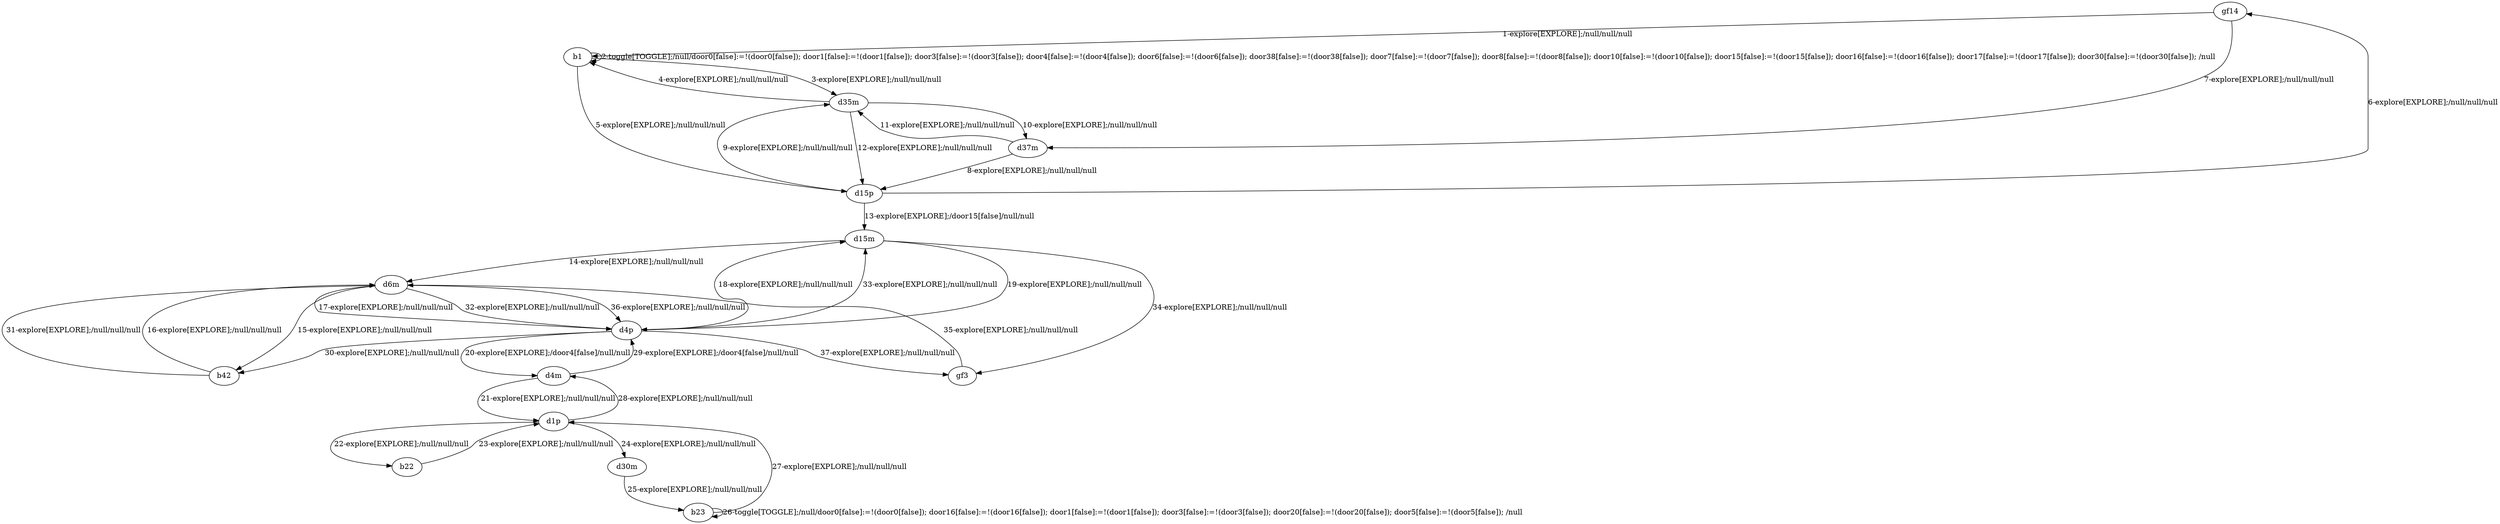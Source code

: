 # Total number of goals covered by this test: 1
# d1p --> d4m

digraph g {
"gf14" -> "b1" [label = "1-explore[EXPLORE];/null/null/null"];
"b1" -> "b1" [label = "2-toggle[TOGGLE];/null/door0[false]:=!(door0[false]); door1[false]:=!(door1[false]); door3[false]:=!(door3[false]); door4[false]:=!(door4[false]); door6[false]:=!(door6[false]); door38[false]:=!(door38[false]); door7[false]:=!(door7[false]); door8[false]:=!(door8[false]); door10[false]:=!(door10[false]); door15[false]:=!(door15[false]); door16[false]:=!(door16[false]); door17[false]:=!(door17[false]); door30[false]:=!(door30[false]); /null"];
"b1" -> "d35m" [label = "3-explore[EXPLORE];/null/null/null"];
"d35m" -> "b1" [label = "4-explore[EXPLORE];/null/null/null"];
"b1" -> "d15p" [label = "5-explore[EXPLORE];/null/null/null"];
"d15p" -> "gf14" [label = "6-explore[EXPLORE];/null/null/null"];
"gf14" -> "d37m" [label = "7-explore[EXPLORE];/null/null/null"];
"d37m" -> "d15p" [label = "8-explore[EXPLORE];/null/null/null"];
"d15p" -> "d35m" [label = "9-explore[EXPLORE];/null/null/null"];
"d35m" -> "d37m" [label = "10-explore[EXPLORE];/null/null/null"];
"d37m" -> "d35m" [label = "11-explore[EXPLORE];/null/null/null"];
"d35m" -> "d15p" [label = "12-explore[EXPLORE];/null/null/null"];
"d15p" -> "d15m" [label = "13-explore[EXPLORE];/door15[false]/null/null"];
"d15m" -> "d6m" [label = "14-explore[EXPLORE];/null/null/null"];
"d6m" -> "b42" [label = "15-explore[EXPLORE];/null/null/null"];
"b42" -> "d6m" [label = "16-explore[EXPLORE];/null/null/null"];
"d6m" -> "d4p" [label = "17-explore[EXPLORE];/null/null/null"];
"d4p" -> "d15m" [label = "18-explore[EXPLORE];/null/null/null"];
"d15m" -> "d4p" [label = "19-explore[EXPLORE];/null/null/null"];
"d4p" -> "d4m" [label = "20-explore[EXPLORE];/door4[false]/null/null"];
"d4m" -> "d1p" [label = "21-explore[EXPLORE];/null/null/null"];
"d1p" -> "b22" [label = "22-explore[EXPLORE];/null/null/null"];
"b22" -> "d1p" [label = "23-explore[EXPLORE];/null/null/null"];
"d1p" -> "d30m" [label = "24-explore[EXPLORE];/null/null/null"];
"d30m" -> "b23" [label = "25-explore[EXPLORE];/null/null/null"];
"b23" -> "b23" [label = "26-toggle[TOGGLE];/null/door0[false]:=!(door0[false]); door16[false]:=!(door16[false]); door1[false]:=!(door1[false]); door3[false]:=!(door3[false]); door20[false]:=!(door20[false]); door5[false]:=!(door5[false]); /null"];
"b23" -> "d1p" [label = "27-explore[EXPLORE];/null/null/null"];
"d1p" -> "d4m" [label = "28-explore[EXPLORE];/null/null/null"];
"d4m" -> "d4p" [label = "29-explore[EXPLORE];/door4[false]/null/null"];
"d4p" -> "b42" [label = "30-explore[EXPLORE];/null/null/null"];
"b42" -> "d6m" [label = "31-explore[EXPLORE];/null/null/null"];
"d6m" -> "d4p" [label = "32-explore[EXPLORE];/null/null/null"];
"d4p" -> "d15m" [label = "33-explore[EXPLORE];/null/null/null"];
"d15m" -> "gf3" [label = "34-explore[EXPLORE];/null/null/null"];
"gf3" -> "d6m" [label = "35-explore[EXPLORE];/null/null/null"];
"d6m" -> "d4p" [label = "36-explore[EXPLORE];/null/null/null"];
"d4p" -> "gf3" [label = "37-explore[EXPLORE];/null/null/null"];
}